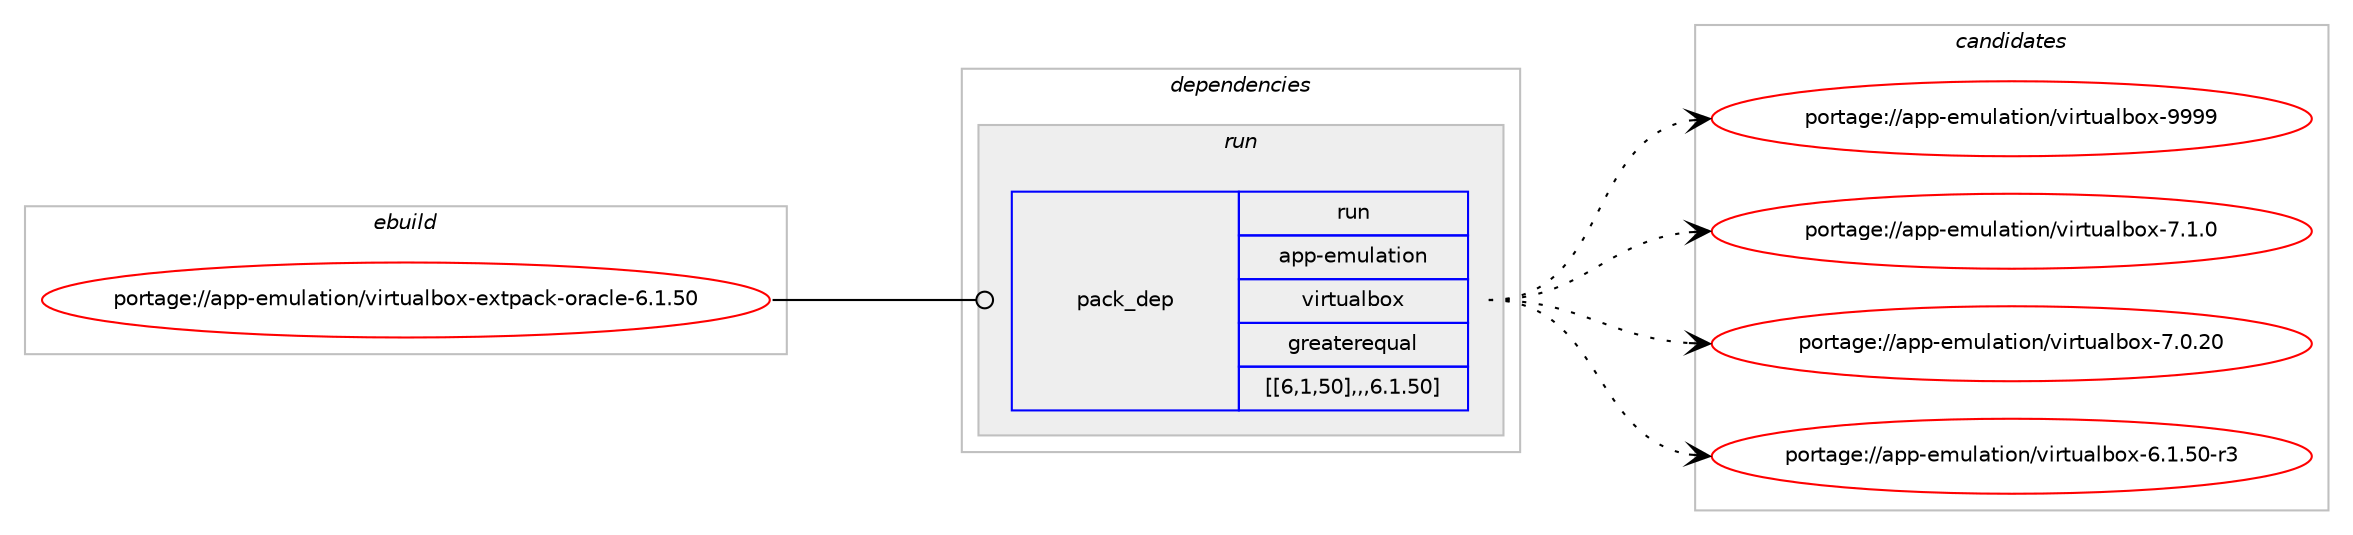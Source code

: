digraph prolog {

# *************
# Graph options
# *************

newrank=true;
concentrate=true;
compound=true;
graph [rankdir=LR,fontname=Helvetica,fontsize=10,ranksep=1.5];#, ranksep=2.5, nodesep=0.2];
edge  [arrowhead=vee];
node  [fontname=Helvetica,fontsize=10];

# **********
# The ebuild
# **********

subgraph cluster_leftcol {
color=gray;
label=<<i>ebuild</i>>;
id [label="portage://app-emulation/virtualbox-extpack-oracle-6.1.50", color=red, width=4, href="../app-emulation/virtualbox-extpack-oracle-6.1.50.svg"];
}

# ****************
# The dependencies
# ****************

subgraph cluster_midcol {
color=gray;
label=<<i>dependencies</i>>;
subgraph cluster_compile {
fillcolor="#eeeeee";
style=filled;
label=<<i>compile</i>>;
}
subgraph cluster_compileandrun {
fillcolor="#eeeeee";
style=filled;
label=<<i>compile and run</i>>;
}
subgraph cluster_run {
fillcolor="#eeeeee";
style=filled;
label=<<i>run</i>>;
subgraph pack22985 {
dependency32834 [label=<<TABLE BORDER="0" CELLBORDER="1" CELLSPACING="0" CELLPADDING="4" WIDTH="220"><TR><TD ROWSPAN="6" CELLPADDING="30">pack_dep</TD></TR><TR><TD WIDTH="110">run</TD></TR><TR><TD>app-emulation</TD></TR><TR><TD>virtualbox</TD></TR><TR><TD>greaterequal</TD></TR><TR><TD>[[6,1,50],,,6.1.50]</TD></TR></TABLE>>, shape=none, color=blue];
}
id:e -> dependency32834:w [weight=20,style="solid",arrowhead="odot"];
}
}

# **************
# The candidates
# **************

subgraph cluster_choices {
rank=same;
color=gray;
label=<<i>candidates</i>>;

subgraph choice22985 {
color=black;
nodesep=1;
choice9711211245101109117108971161051111104711810511411611797108981111204557575757 [label="portage://app-emulation/virtualbox-9999", color=red, width=4,href="../app-emulation/virtualbox-9999.svg"];
choice971121124510110911710897116105111110471181051141161179710898111120455546494648 [label="portage://app-emulation/virtualbox-7.1.0", color=red, width=4,href="../app-emulation/virtualbox-7.1.0.svg"];
choice97112112451011091171089711610511111047118105114116117971089811112045554648465048 [label="portage://app-emulation/virtualbox-7.0.20", color=red, width=4,href="../app-emulation/virtualbox-7.0.20.svg"];
choice971121124510110911710897116105111110471181051141161179710898111120455446494653484511451 [label="portage://app-emulation/virtualbox-6.1.50-r3", color=red, width=4,href="../app-emulation/virtualbox-6.1.50-r3.svg"];
dependency32834:e -> choice9711211245101109117108971161051111104711810511411611797108981111204557575757:w [style=dotted,weight="100"];
dependency32834:e -> choice971121124510110911710897116105111110471181051141161179710898111120455546494648:w [style=dotted,weight="100"];
dependency32834:e -> choice97112112451011091171089711610511111047118105114116117971089811112045554648465048:w [style=dotted,weight="100"];
dependency32834:e -> choice971121124510110911710897116105111110471181051141161179710898111120455446494653484511451:w [style=dotted,weight="100"];
}
}

}

